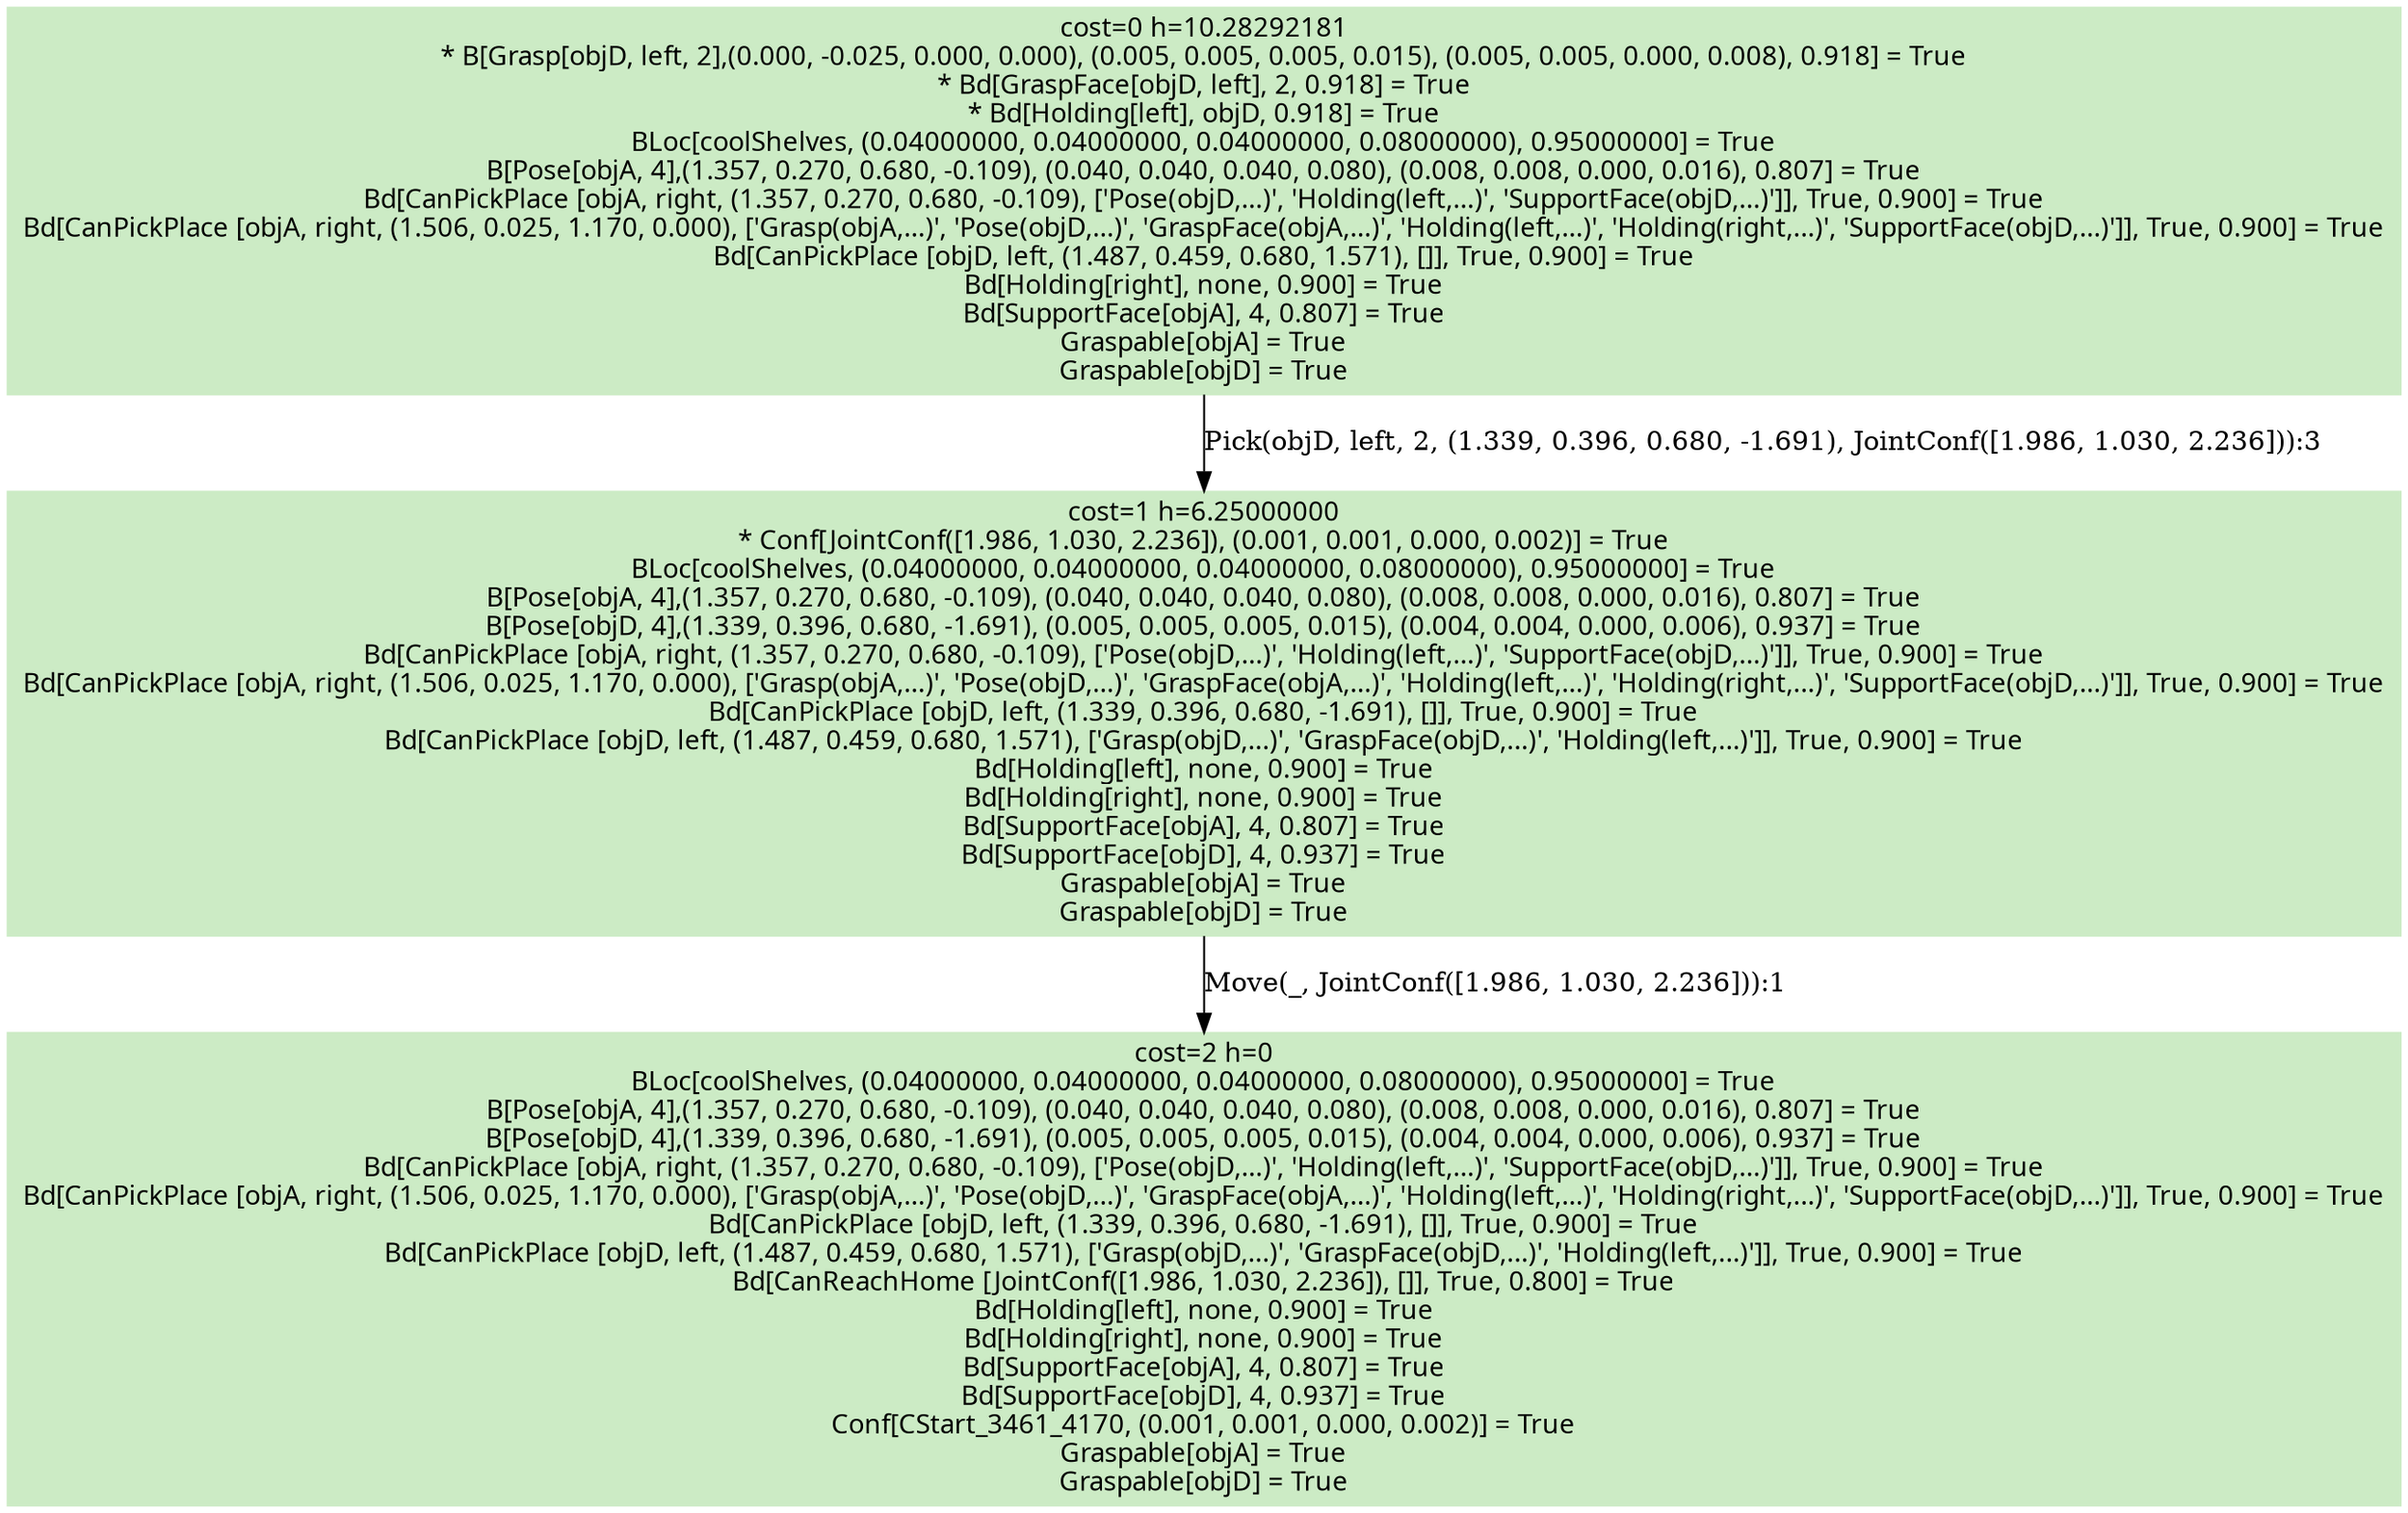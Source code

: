 digraph G {
    ordering=out;
    node [fontname=HelveticaBold];
    "2116" [shape=box, label="cost=0 h=10.28292181\n* B[Grasp[objD, left, 2],(0.000, -0.025, 0.000, 0.000), (0.005, 0.005, 0.005, 0.015), (0.005, 0.005, 0.000, 0.008), 0.918] = True\n* Bd[GraspFace[objD, left], 2, 0.918] = True\n* Bd[Holding[left], objD, 0.918] = True\nBLoc[coolShelves, (0.04000000, 0.04000000, 0.04000000, 0.08000000), 0.95000000] = True\nB[Pose[objA, 4],(1.357, 0.270, 0.680, -0.109), (0.040, 0.040, 0.040, 0.080), (0.008, 0.008, 0.000, 0.016), 0.807] = True\nBd[CanPickPlace [objA, right, (1.357, 0.270, 0.680, -0.109), ['Pose(objD,...)', 'Holding(left,...)', 'SupportFace(objD,...)']], True, 0.900] = True\nBd[CanPickPlace [objA, right, (1.506, 0.025, 1.170, 0.000), ['Grasp(objA,...)', 'Pose(objD,...)', 'GraspFace(objA,...)', 'Holding(left,...)', 'Holding(right,...)', 'SupportFace(objD,...)']], True, 0.900] = True\nBd[CanPickPlace [objD, left, (1.487, 0.459, 0.680, 1.571), []], True, 0.900] = True\nBd[Holding[right], none, 0.900] = True\nBd[SupportFace[objA], 4, 0.807] = True\nGraspable[objA] = True\nGraspable[objD] = True\n"];
    "2140" [shape=box, label="cost=1 h=6.25000000\n* Conf[JointConf([1.986, 1.030, 2.236]), (0.001, 0.001, 0.000, 0.002)] = True\nBLoc[coolShelves, (0.04000000, 0.04000000, 0.04000000, 0.08000000), 0.95000000] = True\nB[Pose[objA, 4],(1.357, 0.270, 0.680, -0.109), (0.040, 0.040, 0.040, 0.080), (0.008, 0.008, 0.000, 0.016), 0.807] = True\nB[Pose[objD, 4],(1.339, 0.396, 0.680, -1.691), (0.005, 0.005, 0.005, 0.015), (0.004, 0.004, 0.000, 0.006), 0.937] = True\nBd[CanPickPlace [objA, right, (1.357, 0.270, 0.680, -0.109), ['Pose(objD,...)', 'Holding(left,...)', 'SupportFace(objD,...)']], True, 0.900] = True\nBd[CanPickPlace [objA, right, (1.506, 0.025, 1.170, 0.000), ['Grasp(objA,...)', 'Pose(objD,...)', 'GraspFace(objA,...)', 'Holding(left,...)', 'Holding(right,...)', 'SupportFace(objD,...)']], True, 0.900] = True\nBd[CanPickPlace [objD, left, (1.339, 0.396, 0.680, -1.691), []], True, 0.900] = True\nBd[CanPickPlace [objD, left, (1.487, 0.459, 0.680, 1.571), ['Grasp(objD,...)', 'GraspFace(objD,...)', 'Holding(left,...)']], True, 0.900] = True\nBd[Holding[left], none, 0.900] = True\nBd[Holding[right], none, 0.900] = True\nBd[SupportFace[objA], 4, 0.807] = True\nBd[SupportFace[objD], 4, 0.937] = True\nGraspable[objA] = True\nGraspable[objD] = True\n"];
    "2116" [shape=box, style=filled, colorscheme=pastel16, color=2, label="cost=0 h=10.28292181\n* B[Grasp[objD, left, 2],(0.000, -0.025, 0.000, 0.000), (0.005, 0.005, 0.005, 0.015), (0.005, 0.005, 0.000, 0.008), 0.918] = True\n* Bd[GraspFace[objD, left], 2, 0.918] = True\n* Bd[Holding[left], objD, 0.918] = True\nBLoc[coolShelves, (0.04000000, 0.04000000, 0.04000000, 0.08000000), 0.95000000] = True\nB[Pose[objA, 4],(1.357, 0.270, 0.680, -0.109), (0.040, 0.040, 0.040, 0.080), (0.008, 0.008, 0.000, 0.016), 0.807] = True\nBd[CanPickPlace [objA, right, (1.357, 0.270, 0.680, -0.109), ['Pose(objD,...)', 'Holding(left,...)', 'SupportFace(objD,...)']], True, 0.900] = True\nBd[CanPickPlace [objA, right, (1.506, 0.025, 1.170, 0.000), ['Grasp(objA,...)', 'Pose(objD,...)', 'GraspFace(objA,...)', 'Holding(left,...)', 'Holding(right,...)', 'SupportFace(objD,...)']], True, 0.900] = True\nBd[CanPickPlace [objD, left, (1.487, 0.459, 0.680, 1.571), []], True, 0.900] = True\nBd[Holding[right], none, 0.900] = True\nBd[SupportFace[objA], 4, 0.807] = True\nGraspable[objA] = True\nGraspable[objD] = True\n"];
    "2116" -> "2140"[label="Pick(objD, left, 2, (1.339, 0.396, 0.680, -1.691), JointConf([1.986, 1.030, 2.236])):3"];
    "2148" [shape=box, label="cost=2 h=0\nBLoc[coolShelves, (0.04000000, 0.04000000, 0.04000000, 0.08000000), 0.95000000] = True\nB[Pose[objA, 4],(1.357, 0.270, 0.680, -0.109), (0.040, 0.040, 0.040, 0.080), (0.008, 0.008, 0.000, 0.016), 0.807] = True\nB[Pose[objD, 4],(1.339, 0.396, 0.680, -1.691), (0.005, 0.005, 0.005, 0.015), (0.004, 0.004, 0.000, 0.006), 0.937] = True\nBd[CanPickPlace [objA, right, (1.357, 0.270, 0.680, -0.109), ['Pose(objD,...)', 'Holding(left,...)', 'SupportFace(objD,...)']], True, 0.900] = True\nBd[CanPickPlace [objA, right, (1.506, 0.025, 1.170, 0.000), ['Grasp(objA,...)', 'Pose(objD,...)', 'GraspFace(objA,...)', 'Holding(left,...)', 'Holding(right,...)', 'SupportFace(objD,...)']], True, 0.900] = True\nBd[CanPickPlace [objD, left, (1.339, 0.396, 0.680, -1.691), []], True, 0.900] = True\nBd[CanPickPlace [objD, left, (1.487, 0.459, 0.680, 1.571), ['Grasp(objD,...)', 'GraspFace(objD,...)', 'Holding(left,...)']], True, 0.900] = True\nBd[CanReachHome [JointConf([1.986, 1.030, 2.236]), []], True, 0.800] = True\nBd[Holding[left], none, 0.900] = True\nBd[Holding[right], none, 0.900] = True\nBd[SupportFace[objA], 4, 0.807] = True\nBd[SupportFace[objD], 4, 0.937] = True\nConf[CStart_3461_4170, (0.001, 0.001, 0.000, 0.002)] = True\nGraspable[objA] = True\nGraspable[objD] = True\n"];
    "2140" [shape=box, style=filled, colorscheme=pastel16, color=2, label="cost=1 h=6.25000000\n* Conf[JointConf([1.986, 1.030, 2.236]), (0.001, 0.001, 0.000, 0.002)] = True\nBLoc[coolShelves, (0.04000000, 0.04000000, 0.04000000, 0.08000000), 0.95000000] = True\nB[Pose[objA, 4],(1.357, 0.270, 0.680, -0.109), (0.040, 0.040, 0.040, 0.080), (0.008, 0.008, 0.000, 0.016), 0.807] = True\nB[Pose[objD, 4],(1.339, 0.396, 0.680, -1.691), (0.005, 0.005, 0.005, 0.015), (0.004, 0.004, 0.000, 0.006), 0.937] = True\nBd[CanPickPlace [objA, right, (1.357, 0.270, 0.680, -0.109), ['Pose(objD,...)', 'Holding(left,...)', 'SupportFace(objD,...)']], True, 0.900] = True\nBd[CanPickPlace [objA, right, (1.506, 0.025, 1.170, 0.000), ['Grasp(objA,...)', 'Pose(objD,...)', 'GraspFace(objA,...)', 'Holding(left,...)', 'Holding(right,...)', 'SupportFace(objD,...)']], True, 0.900] = True\nBd[CanPickPlace [objD, left, (1.339, 0.396, 0.680, -1.691), []], True, 0.900] = True\nBd[CanPickPlace [objD, left, (1.487, 0.459, 0.680, 1.571), ['Grasp(objD,...)', 'GraspFace(objD,...)', 'Holding(left,...)']], True, 0.900] = True\nBd[Holding[left], none, 0.900] = True\nBd[Holding[right], none, 0.900] = True\nBd[SupportFace[objA], 4, 0.807] = True\nBd[SupportFace[objD], 4, 0.937] = True\nGraspable[objA] = True\nGraspable[objD] = True\n"];
    "2140" -> "2148"[label="Move(_, JointConf([1.986, 1.030, 2.236])):1"];
    "2116" [shape=box, style=filled, colorscheme=pastel16,color=3];
    "2140" [shape=box, style=filled, colorscheme=pastel16,color=3];
    "2148" [shape=box, style=filled, colorscheme=pastel16,color=3];
}
